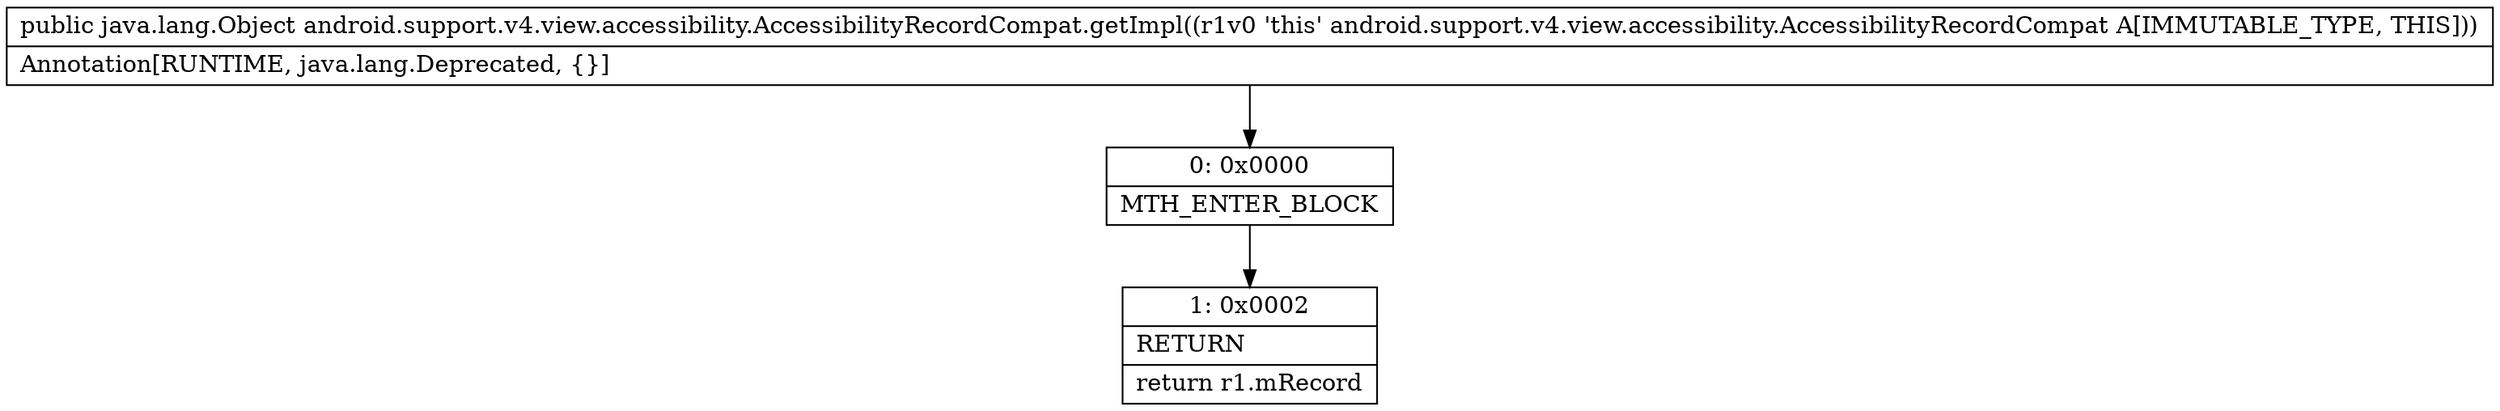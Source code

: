 digraph "CFG forandroid.support.v4.view.accessibility.AccessibilityRecordCompat.getImpl()Ljava\/lang\/Object;" {
Node_0 [shape=record,label="{0\:\ 0x0000|MTH_ENTER_BLOCK\l}"];
Node_1 [shape=record,label="{1\:\ 0x0002|RETURN\l|return r1.mRecord\l}"];
MethodNode[shape=record,label="{public java.lang.Object android.support.v4.view.accessibility.AccessibilityRecordCompat.getImpl((r1v0 'this' android.support.v4.view.accessibility.AccessibilityRecordCompat A[IMMUTABLE_TYPE, THIS]))  | Annotation[RUNTIME, java.lang.Deprecated, \{\}]\l}"];
MethodNode -> Node_0;
Node_0 -> Node_1;
}

